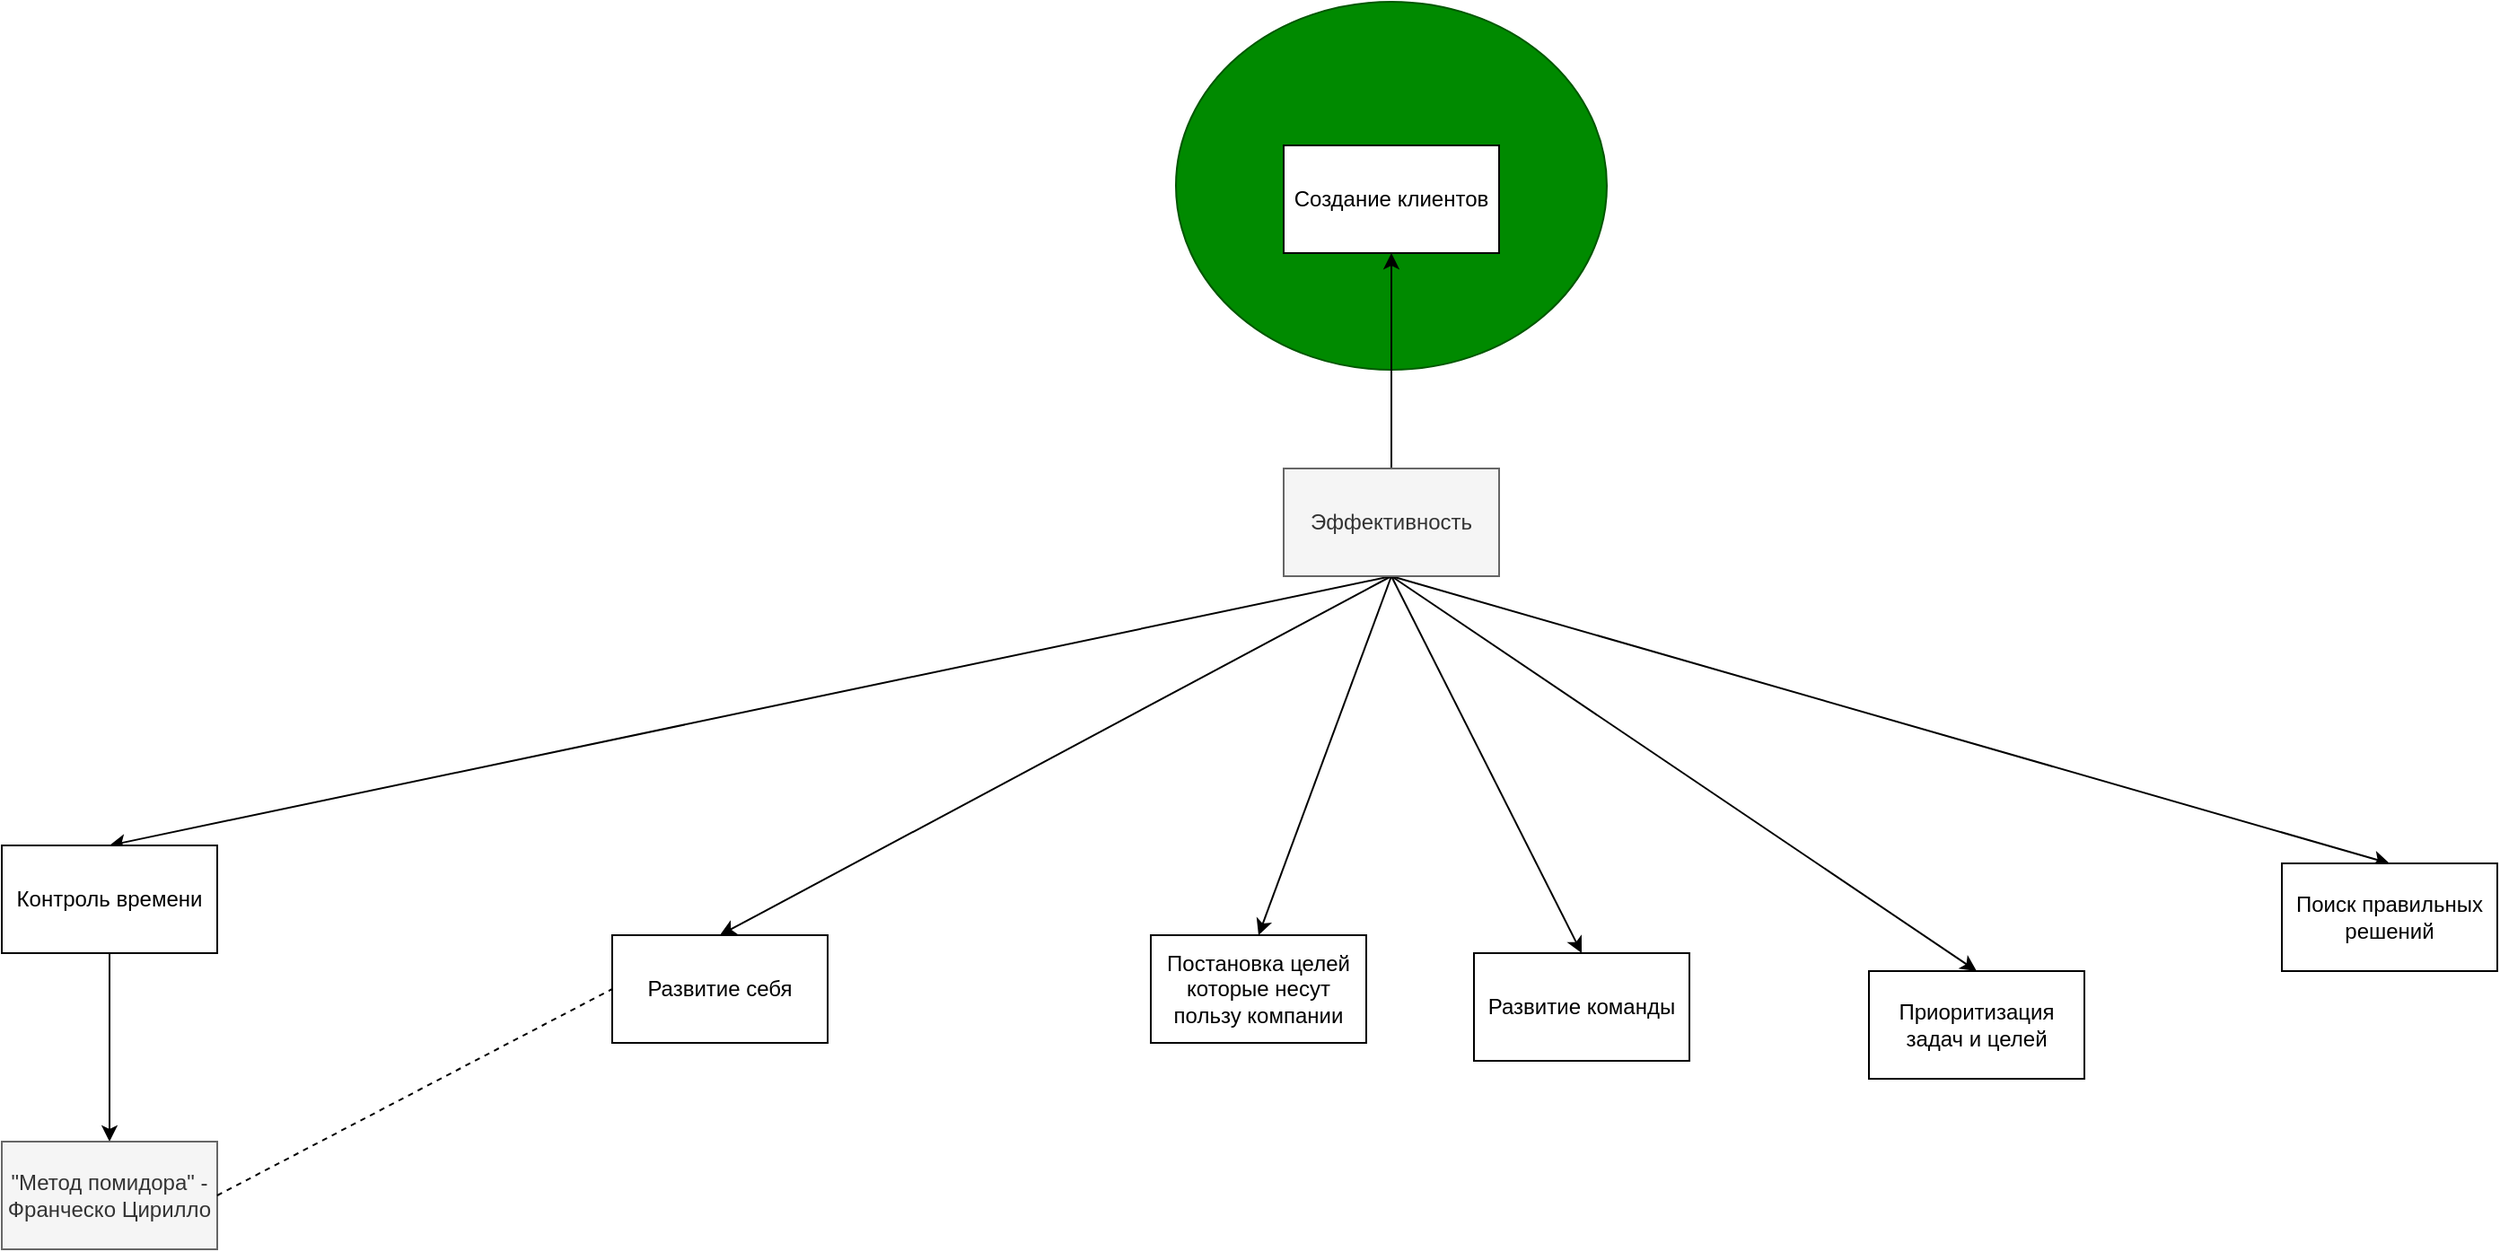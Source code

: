 <mxfile version="26.0.9">
  <diagram name="Страница — 1" id="wSBs1uLLcrK82tTgQlld">
    <mxGraphModel dx="2261" dy="2005" grid="1" gridSize="10" guides="1" tooltips="1" connect="1" arrows="1" fold="1" page="1" pageScale="1" pageWidth="827" pageHeight="1169" math="0" shadow="0">
      <root>
        <mxCell id="0" />
        <mxCell id="1" parent="0" />
        <mxCell id="t4XwmmyLBH88IYUbOUnE-19" value="" style="ellipse;whiteSpace=wrap;html=1;fillColor=#008a00;fontColor=#ffffff;strokeColor=#005700;" vertex="1" parent="1">
          <mxGeometry x="294" y="-50" width="240" height="205" as="geometry" />
        </mxCell>
        <mxCell id="t4XwmmyLBH88IYUbOUnE-10" style="rounded=0;orthogonalLoop=1;jettySize=auto;html=1;exitX=0.5;exitY=1;exitDx=0;exitDy=0;entryX=0.5;entryY=0;entryDx=0;entryDy=0;" edge="1" parent="1" source="t4XwmmyLBH88IYUbOUnE-1" target="t4XwmmyLBH88IYUbOUnE-2">
          <mxGeometry relative="1" as="geometry" />
        </mxCell>
        <mxCell id="t4XwmmyLBH88IYUbOUnE-11" style="rounded=0;orthogonalLoop=1;jettySize=auto;html=1;exitX=0.5;exitY=1;exitDx=0;exitDy=0;entryX=0.5;entryY=0;entryDx=0;entryDy=0;" edge="1" parent="1" source="t4XwmmyLBH88IYUbOUnE-1" target="t4XwmmyLBH88IYUbOUnE-4">
          <mxGeometry relative="1" as="geometry" />
        </mxCell>
        <mxCell id="t4XwmmyLBH88IYUbOUnE-12" style="rounded=0;orthogonalLoop=1;jettySize=auto;html=1;exitX=0.5;exitY=1;exitDx=0;exitDy=0;entryX=0.5;entryY=0;entryDx=0;entryDy=0;" edge="1" parent="1" source="t4XwmmyLBH88IYUbOUnE-1" target="t4XwmmyLBH88IYUbOUnE-3">
          <mxGeometry relative="1" as="geometry" />
        </mxCell>
        <mxCell id="t4XwmmyLBH88IYUbOUnE-13" style="rounded=0;orthogonalLoop=1;jettySize=auto;html=1;exitX=0.5;exitY=1;exitDx=0;exitDy=0;entryX=0.5;entryY=0;entryDx=0;entryDy=0;" edge="1" parent="1" source="t4XwmmyLBH88IYUbOUnE-1" target="t4XwmmyLBH88IYUbOUnE-6">
          <mxGeometry relative="1" as="geometry" />
        </mxCell>
        <mxCell id="t4XwmmyLBH88IYUbOUnE-14" style="rounded=0;orthogonalLoop=1;jettySize=auto;html=1;exitX=0.5;exitY=1;exitDx=0;exitDy=0;entryX=0.5;entryY=0;entryDx=0;entryDy=0;" edge="1" parent="1" source="t4XwmmyLBH88IYUbOUnE-1" target="t4XwmmyLBH88IYUbOUnE-8">
          <mxGeometry relative="1" as="geometry" />
        </mxCell>
        <mxCell id="t4XwmmyLBH88IYUbOUnE-15" style="rounded=0;orthogonalLoop=1;jettySize=auto;html=1;exitX=0.5;exitY=1;exitDx=0;exitDy=0;entryX=0.5;entryY=0;entryDx=0;entryDy=0;" edge="1" parent="1" source="t4XwmmyLBH88IYUbOUnE-1" target="t4XwmmyLBH88IYUbOUnE-9">
          <mxGeometry relative="1" as="geometry" />
        </mxCell>
        <mxCell id="t4XwmmyLBH88IYUbOUnE-18" style="edgeStyle=orthogonalEdgeStyle;rounded=0;orthogonalLoop=1;jettySize=auto;html=1;exitX=0.5;exitY=0;exitDx=0;exitDy=0;entryX=0.5;entryY=1;entryDx=0;entryDy=0;" edge="1" parent="1" source="t4XwmmyLBH88IYUbOUnE-1" target="t4XwmmyLBH88IYUbOUnE-16">
          <mxGeometry relative="1" as="geometry" />
        </mxCell>
        <mxCell id="t4XwmmyLBH88IYUbOUnE-1" value="Эффективность" style="rounded=0;whiteSpace=wrap;html=1;fillColor=#f5f5f5;fontColor=#333333;strokeColor=#666666;" vertex="1" parent="1">
          <mxGeometry x="354" y="210" width="120" height="60" as="geometry" />
        </mxCell>
        <mxCell id="t4XwmmyLBH88IYUbOUnE-23" style="edgeStyle=orthogonalEdgeStyle;rounded=0;orthogonalLoop=1;jettySize=auto;html=1;exitX=0.5;exitY=1;exitDx=0;exitDy=0;entryX=0.5;entryY=0;entryDx=0;entryDy=0;" edge="1" parent="1" source="t4XwmmyLBH88IYUbOUnE-2" target="t4XwmmyLBH88IYUbOUnE-22">
          <mxGeometry relative="1" as="geometry" />
        </mxCell>
        <mxCell id="t4XwmmyLBH88IYUbOUnE-2" value="Контроль времени" style="rounded=0;whiteSpace=wrap;html=1;" vertex="1" parent="1">
          <mxGeometry x="-360" y="420" width="120" height="60" as="geometry" />
        </mxCell>
        <mxCell id="t4XwmmyLBH88IYUbOUnE-3" value="Постановка целей&lt;div&gt;которые несут пользу компании&lt;/div&gt;" style="rounded=0;whiteSpace=wrap;html=1;" vertex="1" parent="1">
          <mxGeometry x="280" y="470" width="120" height="60" as="geometry" />
        </mxCell>
        <mxCell id="t4XwmmyLBH88IYUbOUnE-4" value="Развитие себя" style="rounded=0;whiteSpace=wrap;html=1;" vertex="1" parent="1">
          <mxGeometry x="-20" y="470" width="120" height="60" as="geometry" />
        </mxCell>
        <mxCell id="t4XwmmyLBH88IYUbOUnE-6" value="Развитие команды" style="rounded=0;whiteSpace=wrap;html=1;" vertex="1" parent="1">
          <mxGeometry x="460" y="480" width="120" height="60" as="geometry" />
        </mxCell>
        <mxCell id="t4XwmmyLBH88IYUbOUnE-8" value="Приоритизация задач и целей" style="rounded=0;whiteSpace=wrap;html=1;" vertex="1" parent="1">
          <mxGeometry x="680" y="490" width="120" height="60" as="geometry" />
        </mxCell>
        <mxCell id="t4XwmmyLBH88IYUbOUnE-9" value="Поиск правильных решений" style="rounded=0;whiteSpace=wrap;html=1;" vertex="1" parent="1">
          <mxGeometry x="910" y="430" width="120" height="60" as="geometry" />
        </mxCell>
        <mxCell id="t4XwmmyLBH88IYUbOUnE-16" value="Создание клиентов" style="rounded=0;whiteSpace=wrap;html=1;" vertex="1" parent="1">
          <mxGeometry x="354" y="30" width="120" height="60" as="geometry" />
        </mxCell>
        <mxCell id="t4XwmmyLBH88IYUbOUnE-22" value="&quot;Метод помидора&quot; - Франческо Цирилло" style="rounded=0;whiteSpace=wrap;html=1;fillColor=#f5f5f5;strokeColor=#666666;fontColor=#333333;" vertex="1" parent="1">
          <mxGeometry x="-360" y="585" width="120" height="60" as="geometry" />
        </mxCell>
        <mxCell id="t4XwmmyLBH88IYUbOUnE-24" value="" style="endArrow=none;dashed=1;html=1;rounded=0;exitX=1;exitY=0.5;exitDx=0;exitDy=0;entryX=0;entryY=0.5;entryDx=0;entryDy=0;" edge="1" parent="1" source="t4XwmmyLBH88IYUbOUnE-22" target="t4XwmmyLBH88IYUbOUnE-4">
          <mxGeometry width="50" height="50" relative="1" as="geometry">
            <mxPoint x="-140" y="590" as="sourcePoint" />
            <mxPoint x="-90" y="540" as="targetPoint" />
          </mxGeometry>
        </mxCell>
      </root>
    </mxGraphModel>
  </diagram>
</mxfile>
